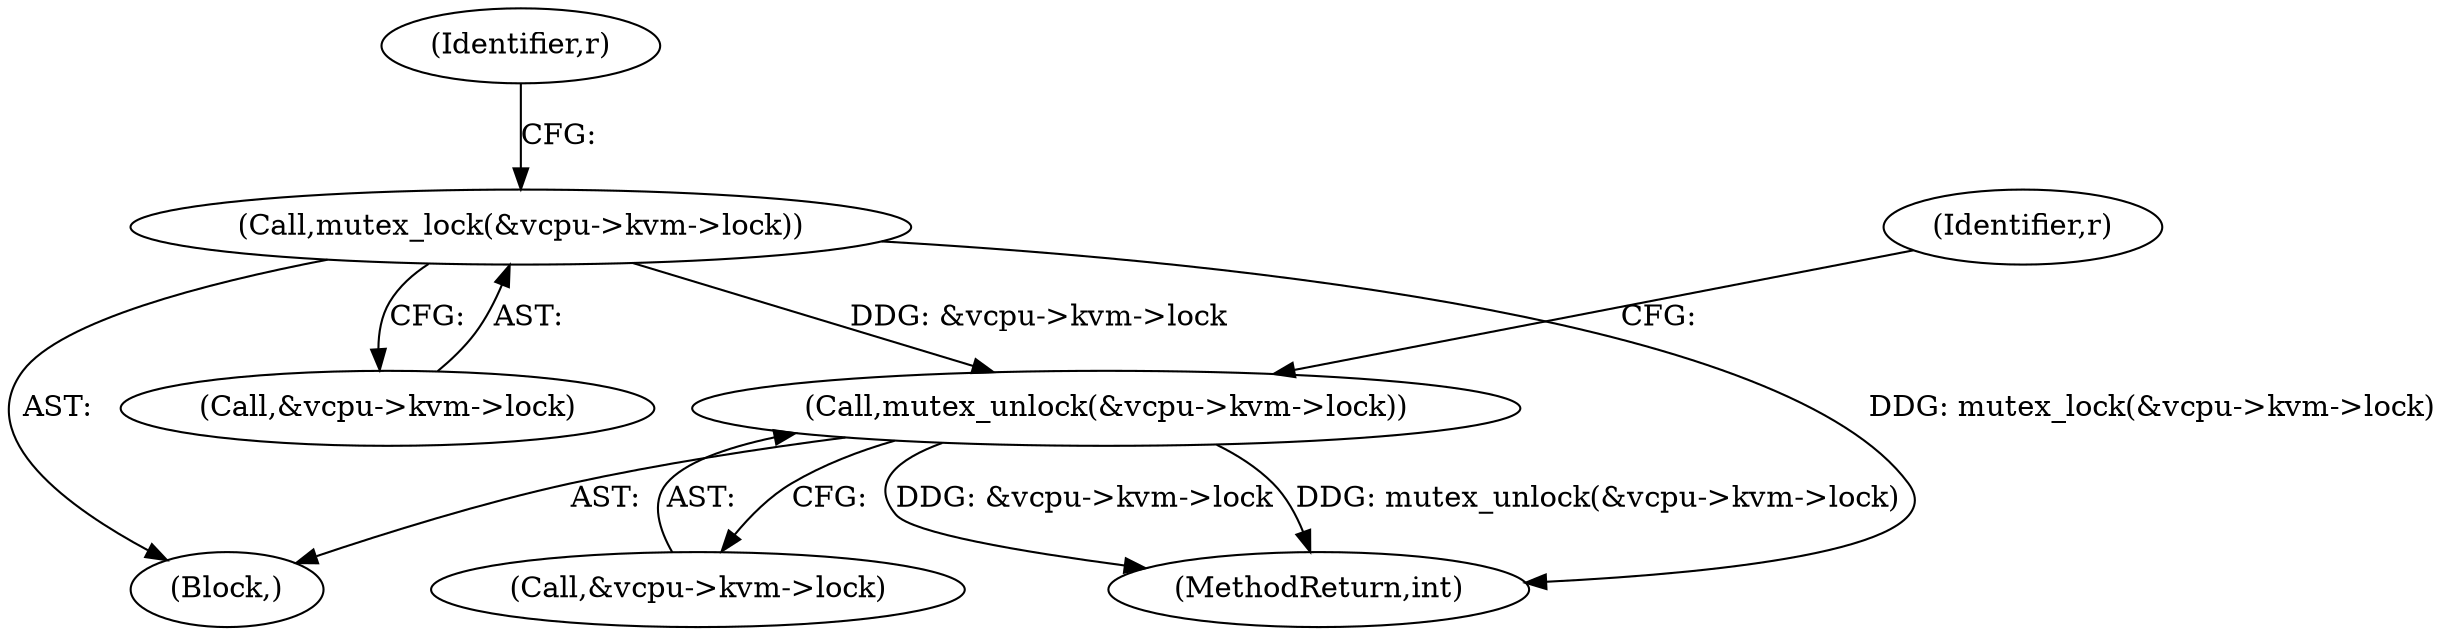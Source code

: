 digraph "0_linux_0b79459b482e85cb7426aa7da683a9f2c97aeae1_2@API" {
"1000532" [label="(Call,mutex_unlock(&vcpu->kvm->lock))"];
"1000519" [label="(Call,mutex_lock(&vcpu->kvm->lock))"];
"1000540" [label="(Identifier,r)"];
"1000527" [label="(Identifier,r)"];
"1000533" [label="(Call,&vcpu->kvm->lock)"];
"1000519" [label="(Call,mutex_lock(&vcpu->kvm->lock))"];
"1000532" [label="(Call,mutex_unlock(&vcpu->kvm->lock))"];
"1000520" [label="(Call,&vcpu->kvm->lock)"];
"1000638" [label="(MethodReturn,int)"];
"1000517" [label="(Block,)"];
"1000532" -> "1000517"  [label="AST: "];
"1000532" -> "1000533"  [label="CFG: "];
"1000533" -> "1000532"  [label="AST: "];
"1000540" -> "1000532"  [label="CFG: "];
"1000532" -> "1000638"  [label="DDG: &vcpu->kvm->lock"];
"1000532" -> "1000638"  [label="DDG: mutex_unlock(&vcpu->kvm->lock)"];
"1000519" -> "1000532"  [label="DDG: &vcpu->kvm->lock"];
"1000519" -> "1000517"  [label="AST: "];
"1000519" -> "1000520"  [label="CFG: "];
"1000520" -> "1000519"  [label="AST: "];
"1000527" -> "1000519"  [label="CFG: "];
"1000519" -> "1000638"  [label="DDG: mutex_lock(&vcpu->kvm->lock)"];
}
